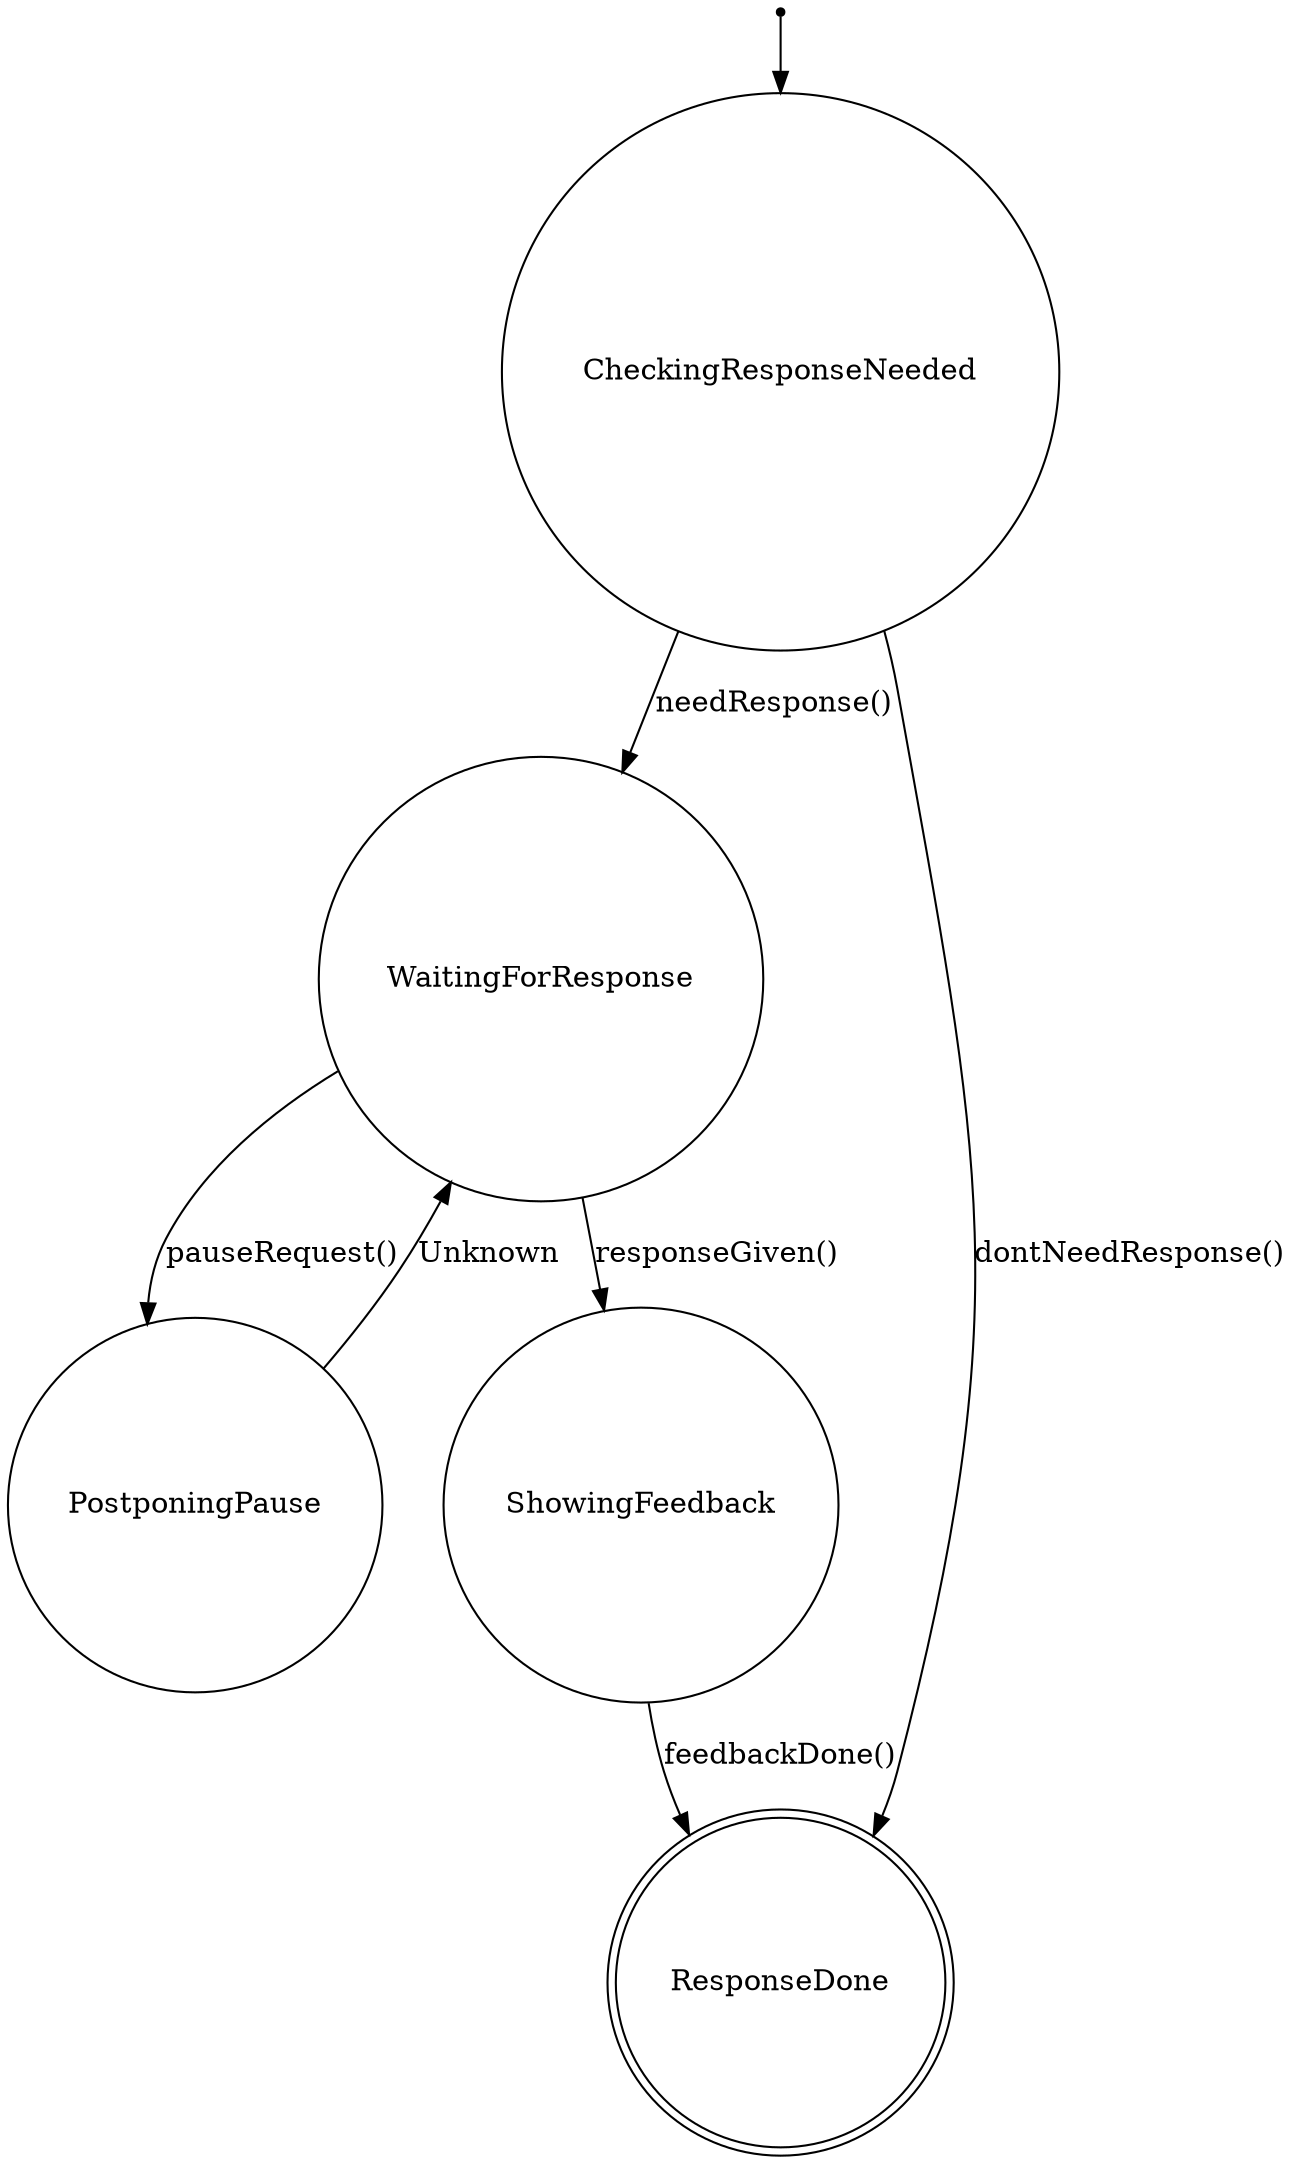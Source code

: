 digraph Response {
__init__ [shape=point];
CheckingResponseNeeded [label="CheckingResponseNeeded", shape=circle];
WaitingForResponse [label="WaitingForResponse", shape=circle];
PostponingPause [label="PostponingPause", shape=circle];
ShowingFeedback [label="ShowingFeedback", shape=circle];
ResponseDone [label="ResponseDone", shape=doublecircle];

__init__ -> CheckingResponseNeeded;
CheckingResponseNeeded -> WaitingForResponse [label="needResponse()"];
CheckingResponseNeeded -> ResponseDone [label="dontNeedResponse()"];
WaitingForResponse -> PostponingPause [label="pauseRequest()"];
WaitingForResponse -> ShowingFeedback [label="responseGiven()"];
PostponingPause -> WaitingForResponse [label="Unknown"];
ShowingFeedback -> ResponseDone [label="feedbackDone()"];
}
